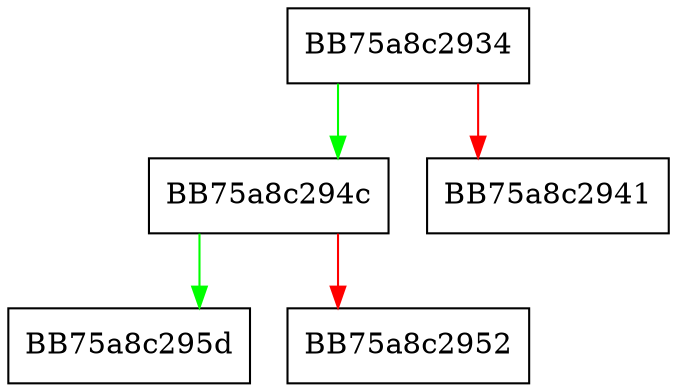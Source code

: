 digraph _Get_state_for_future {
  node [shape="box"];
  graph [splines=ortho];
  BB75a8c2934 -> BB75a8c294c [color="green"];
  BB75a8c2934 -> BB75a8c2941 [color="red"];
  BB75a8c294c -> BB75a8c295d [color="green"];
  BB75a8c294c -> BB75a8c2952 [color="red"];
}